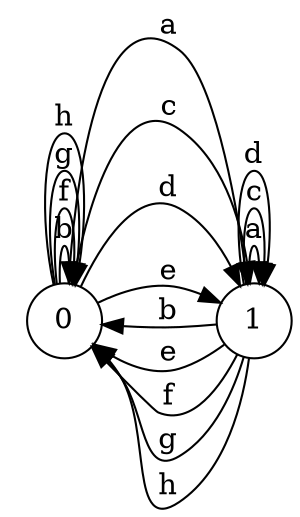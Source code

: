 digraph n2_8 {
__start0 [label="" shape="none"];

rankdir=LR;
size="8,5";

s0 [style="filled", color="black", fillcolor="white" shape="circle", label="0"];
s1 [style="filled", color="black", fillcolor="white" shape="circle", label="1"];
s0 -> s1 [label="a"];
s0 -> s0 [label="b"];
s0 -> s1 [label="c"];
s0 -> s1 [label="d"];
s0 -> s1 [label="e"];
s0 -> s0 [label="f"];
s0 -> s0 [label="g"];
s0 -> s0 [label="h"];
s1 -> s1 [label="a"];
s1 -> s0 [label="b"];
s1 -> s1 [label="c"];
s1 -> s1 [label="d"];
s1 -> s0 [label="e"];
s1 -> s0 [label="f"];
s1 -> s0 [label="g"];
s1 -> s0 [label="h"];

}